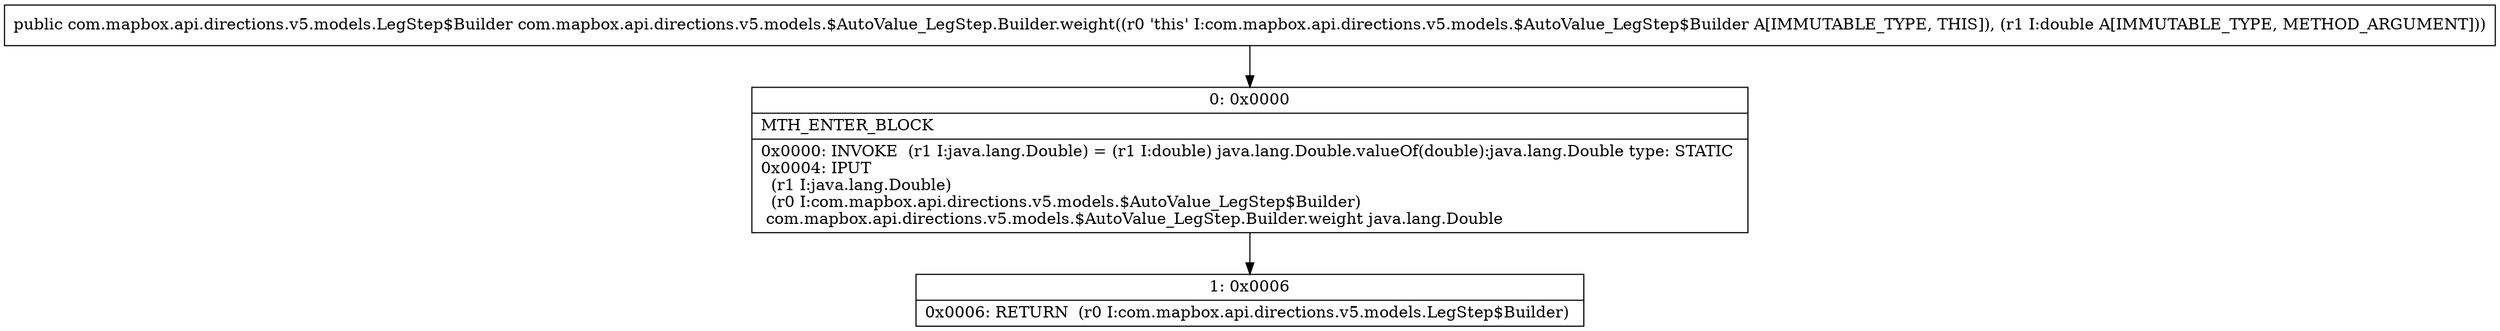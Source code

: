 digraph "CFG forcom.mapbox.api.directions.v5.models.$AutoValue_LegStep.Builder.weight(D)Lcom\/mapbox\/api\/directions\/v5\/models\/LegStep$Builder;" {
Node_0 [shape=record,label="{0\:\ 0x0000|MTH_ENTER_BLOCK\l|0x0000: INVOKE  (r1 I:java.lang.Double) = (r1 I:double) java.lang.Double.valueOf(double):java.lang.Double type: STATIC \l0x0004: IPUT  \l  (r1 I:java.lang.Double)\l  (r0 I:com.mapbox.api.directions.v5.models.$AutoValue_LegStep$Builder)\l com.mapbox.api.directions.v5.models.$AutoValue_LegStep.Builder.weight java.lang.Double \l}"];
Node_1 [shape=record,label="{1\:\ 0x0006|0x0006: RETURN  (r0 I:com.mapbox.api.directions.v5.models.LegStep$Builder) \l}"];
MethodNode[shape=record,label="{public com.mapbox.api.directions.v5.models.LegStep$Builder com.mapbox.api.directions.v5.models.$AutoValue_LegStep.Builder.weight((r0 'this' I:com.mapbox.api.directions.v5.models.$AutoValue_LegStep$Builder A[IMMUTABLE_TYPE, THIS]), (r1 I:double A[IMMUTABLE_TYPE, METHOD_ARGUMENT])) }"];
MethodNode -> Node_0;
Node_0 -> Node_1;
}

